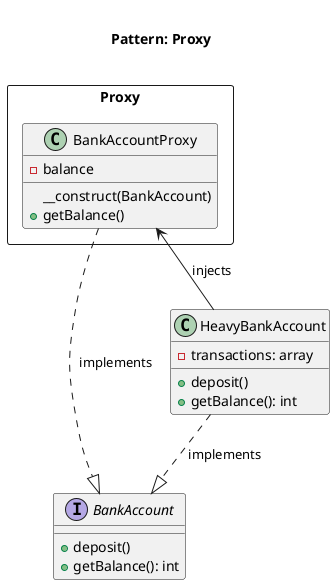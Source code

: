 @startuml
    Title <size:20>\nPattern: Proxy\n

    interface BankAccount {
        + deposit()
        + getBalance(): int
    }

    class HeavyBankAccount {
        - transactions: array
        + deposit()
        + getBalance(): int
    }

    package Proxy <<Rectangle>> {
        class BankAccountProxy {
            - balance
            __construct(BankAccount)
            + getBalance()
        }
    }

    BankAccountProxy <-- HeavyBankAccount: " injects"
    BankAccountProxy ..|> BankAccount: " implements"
    HeavyBankAccount ..|> BankAccount: " implements"
@enduml





